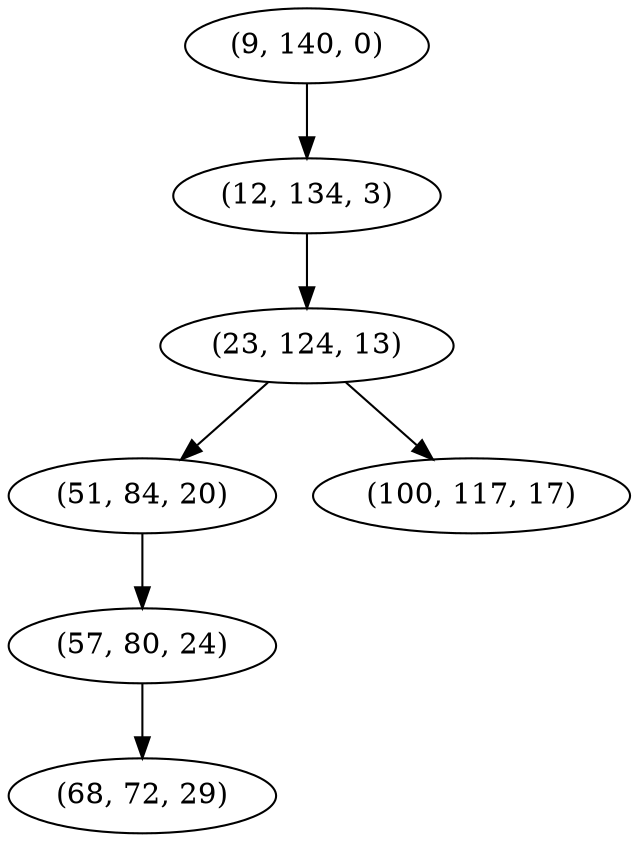 digraph tree {
    "(9, 140, 0)";
    "(12, 134, 3)";
    "(23, 124, 13)";
    "(51, 84, 20)";
    "(57, 80, 24)";
    "(68, 72, 29)";
    "(100, 117, 17)";
    "(9, 140, 0)" -> "(12, 134, 3)";
    "(12, 134, 3)" -> "(23, 124, 13)";
    "(23, 124, 13)" -> "(51, 84, 20)";
    "(23, 124, 13)" -> "(100, 117, 17)";
    "(51, 84, 20)" -> "(57, 80, 24)";
    "(57, 80, 24)" -> "(68, 72, 29)";
}
